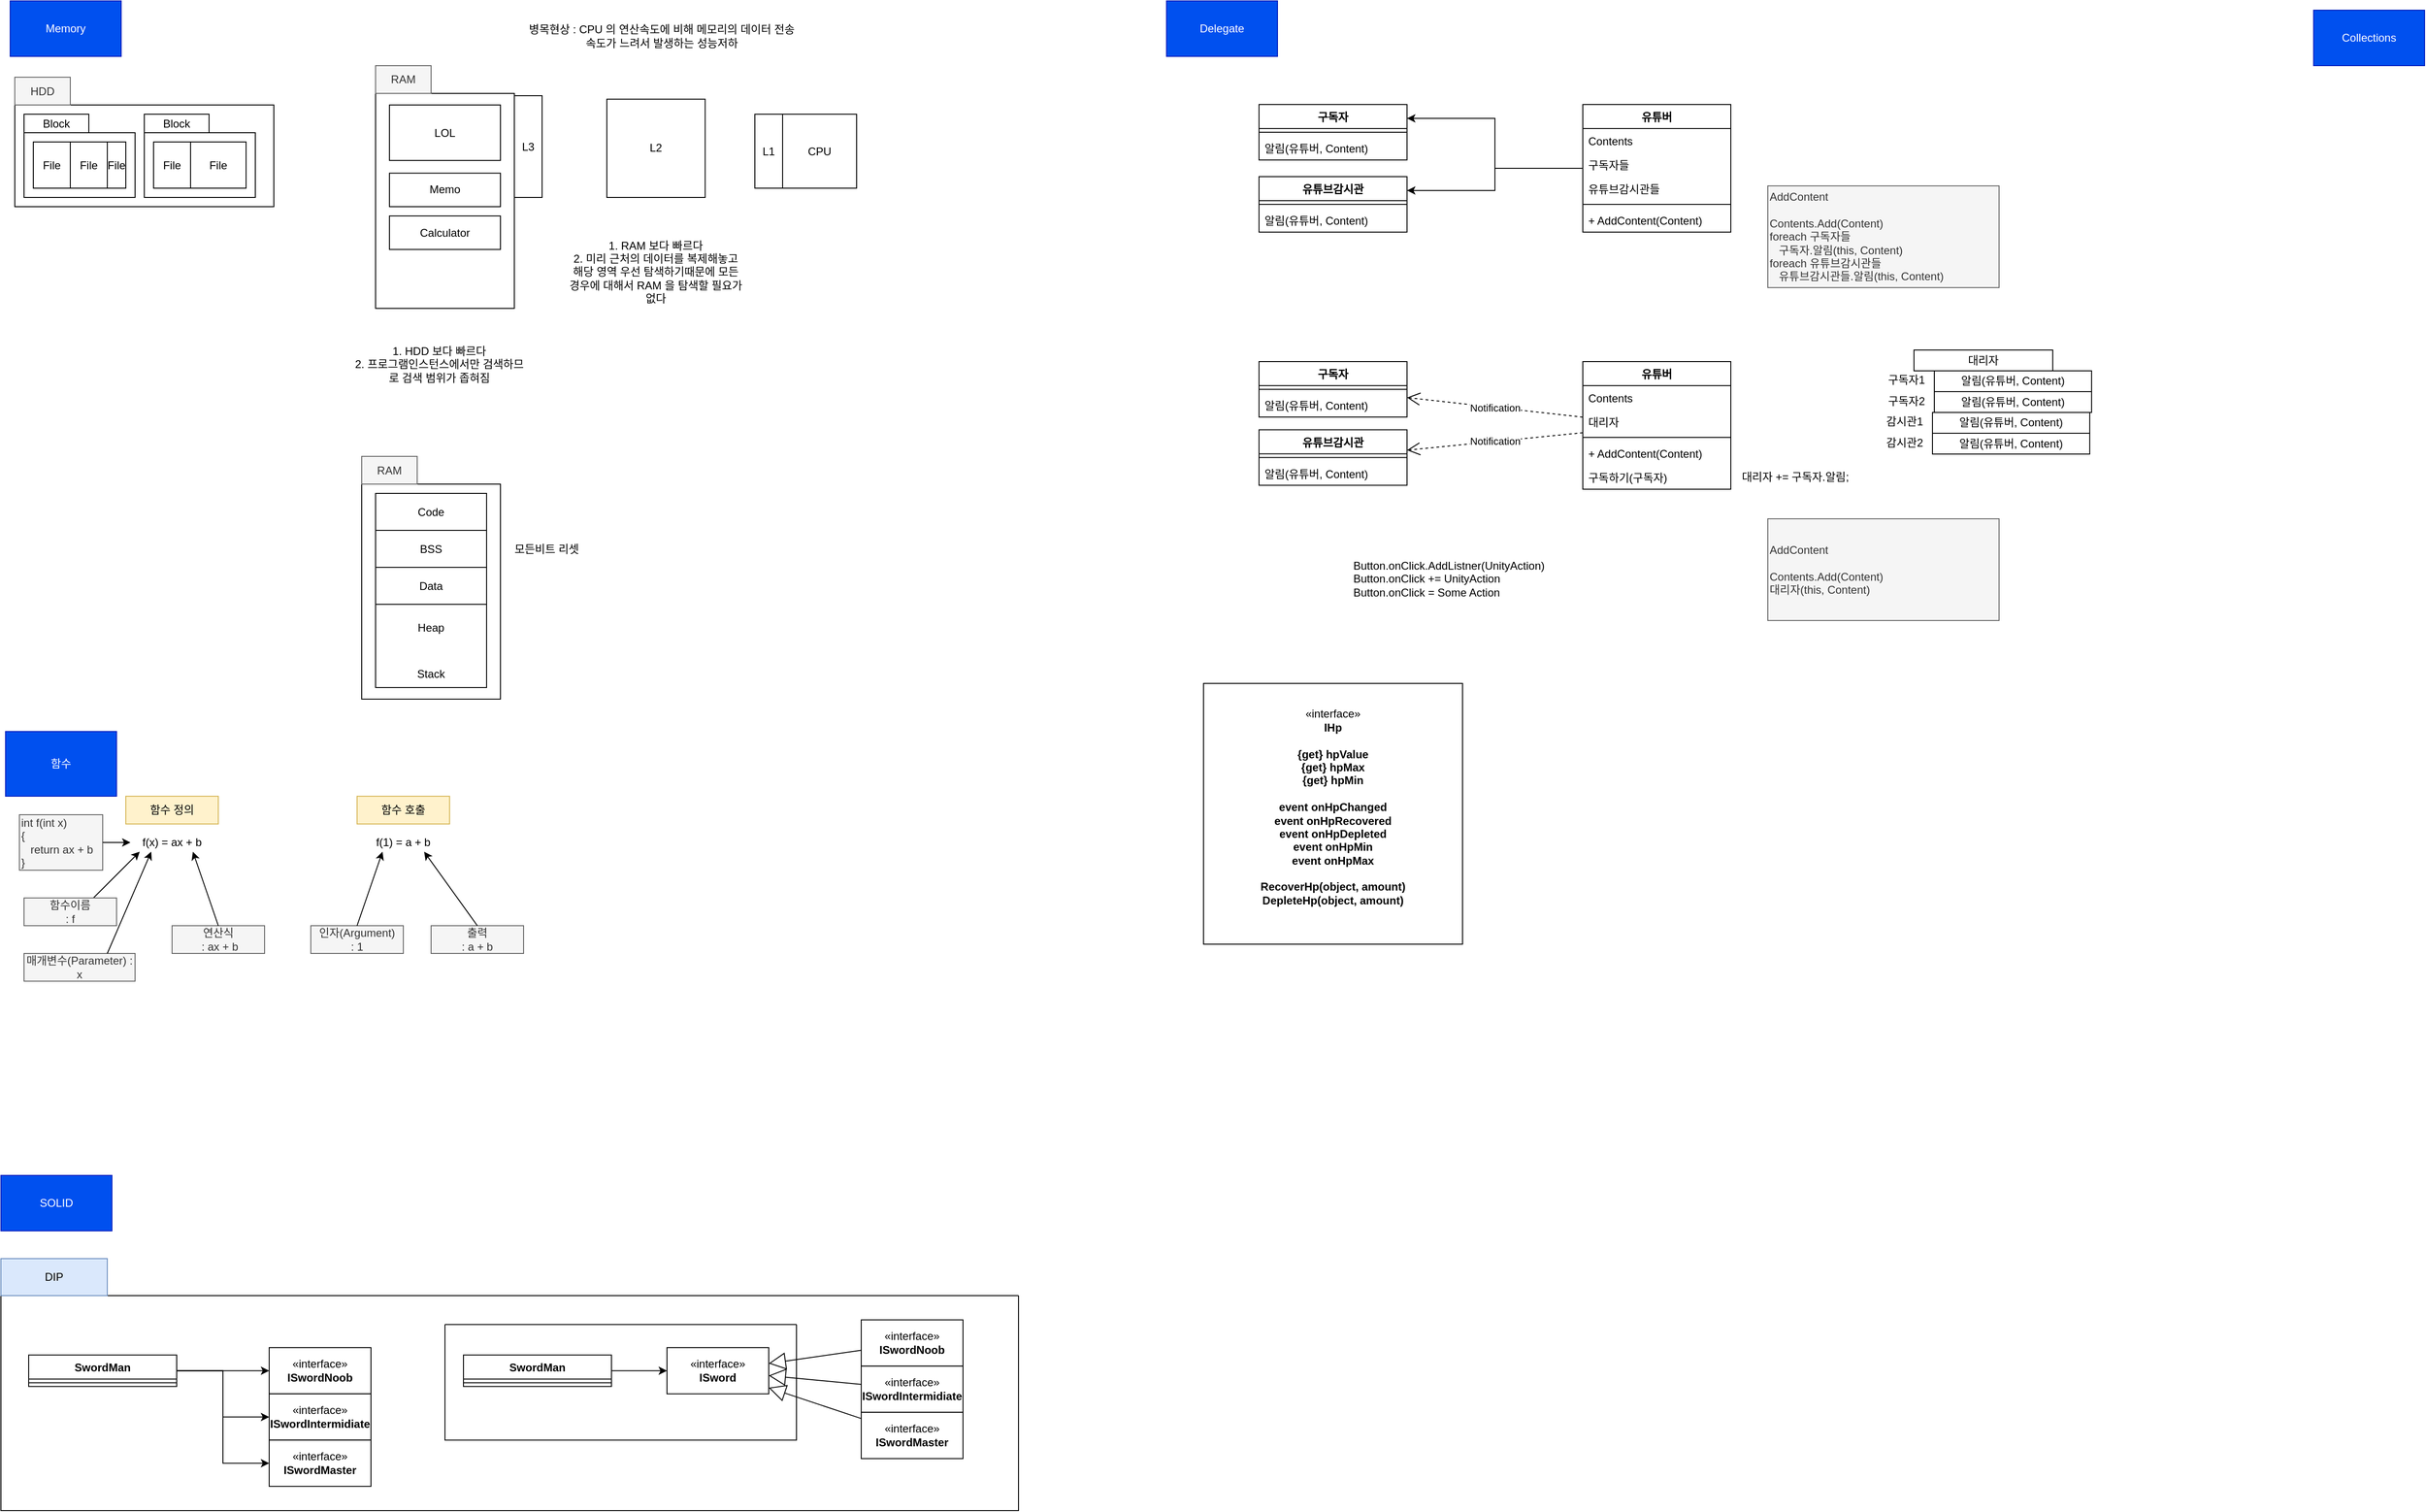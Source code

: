<mxfile version="21.6.8" type="device">
  <diagram id="C5RBs43oDa-KdzZeNtuy" name="Page-1">
    <mxGraphModel dx="1687" dy="1005" grid="1" gridSize="10" guides="1" tooltips="1" connect="1" arrows="1" fold="1" page="1" pageScale="1" pageWidth="827" pageHeight="1169" math="0" shadow="0">
      <root>
        <mxCell id="WIyWlLk6GJQsqaUBKTNV-0" />
        <mxCell id="WIyWlLk6GJQsqaUBKTNV-1" parent="WIyWlLk6GJQsqaUBKTNV-0" />
        <mxCell id="0rmaadpBDRtTE1SxxOuu-25" value="" style="rounded=0;whiteSpace=wrap;html=1;" parent="WIyWlLk6GJQsqaUBKTNV-1" vertex="1">
          <mxGeometry x="15" y="122.5" width="280" height="110" as="geometry" />
        </mxCell>
        <mxCell id="0rmaadpBDRtTE1SxxOuu-26" value="HDD" style="text;html=1;strokeColor=#666666;fillColor=#f5f5f5;align=center;verticalAlign=middle;whiteSpace=wrap;rounded=0;fontColor=#333333;" parent="WIyWlLk6GJQsqaUBKTNV-1" vertex="1">
          <mxGeometry x="15" y="92.5" width="60" height="30" as="geometry" />
        </mxCell>
        <mxCell id="0rmaadpBDRtTE1SxxOuu-27" value="" style="rounded=0;whiteSpace=wrap;html=1;" parent="WIyWlLk6GJQsqaUBKTNV-1" vertex="1">
          <mxGeometry x="25" y="152.5" width="120" height="70" as="geometry" />
        </mxCell>
        <mxCell id="0rmaadpBDRtTE1SxxOuu-28" value="Block" style="rounded=0;whiteSpace=wrap;html=1;" parent="WIyWlLk6GJQsqaUBKTNV-1" vertex="1">
          <mxGeometry x="25" y="132.5" width="70" height="20" as="geometry" />
        </mxCell>
        <mxCell id="0rmaadpBDRtTE1SxxOuu-29" value="File" style="rounded=0;whiteSpace=wrap;html=1;" parent="WIyWlLk6GJQsqaUBKTNV-1" vertex="1">
          <mxGeometry x="35" y="162.5" width="40" height="50" as="geometry" />
        </mxCell>
        <mxCell id="0rmaadpBDRtTE1SxxOuu-30" value="File" style="rounded=0;whiteSpace=wrap;html=1;" parent="WIyWlLk6GJQsqaUBKTNV-1" vertex="1">
          <mxGeometry x="75" y="162.5" width="40" height="50" as="geometry" />
        </mxCell>
        <mxCell id="0rmaadpBDRtTE1SxxOuu-31" value="File" style="rounded=0;whiteSpace=wrap;html=1;" parent="WIyWlLk6GJQsqaUBKTNV-1" vertex="1">
          <mxGeometry x="115" y="162.5" width="20" height="50" as="geometry" />
        </mxCell>
        <mxCell id="0rmaadpBDRtTE1SxxOuu-32" value="" style="rounded=0;whiteSpace=wrap;html=1;" parent="WIyWlLk6GJQsqaUBKTNV-1" vertex="1">
          <mxGeometry x="155" y="152.5" width="120" height="70" as="geometry" />
        </mxCell>
        <mxCell id="0rmaadpBDRtTE1SxxOuu-33" value="Block" style="rounded=0;whiteSpace=wrap;html=1;" parent="WIyWlLk6GJQsqaUBKTNV-1" vertex="1">
          <mxGeometry x="155" y="132.5" width="70" height="20" as="geometry" />
        </mxCell>
        <mxCell id="0rmaadpBDRtTE1SxxOuu-34" value="File" style="rounded=0;whiteSpace=wrap;html=1;" parent="WIyWlLk6GJQsqaUBKTNV-1" vertex="1">
          <mxGeometry x="165" y="162.5" width="40" height="50" as="geometry" />
        </mxCell>
        <mxCell id="0rmaadpBDRtTE1SxxOuu-36" value="File" style="rounded=0;whiteSpace=wrap;html=1;" parent="WIyWlLk6GJQsqaUBKTNV-1" vertex="1">
          <mxGeometry x="205" y="162.5" width="60" height="50" as="geometry" />
        </mxCell>
        <mxCell id="0rmaadpBDRtTE1SxxOuu-37" value="CPU" style="whiteSpace=wrap;html=1;aspect=fixed;" parent="WIyWlLk6GJQsqaUBKTNV-1" vertex="1">
          <mxGeometry x="845" y="132.5" width="80" height="80" as="geometry" />
        </mxCell>
        <mxCell id="0rmaadpBDRtTE1SxxOuu-38" value="" style="rounded=0;whiteSpace=wrap;html=1;" parent="WIyWlLk6GJQsqaUBKTNV-1" vertex="1">
          <mxGeometry x="405" y="110" width="150" height="232.5" as="geometry" />
        </mxCell>
        <mxCell id="0rmaadpBDRtTE1SxxOuu-39" value="RAM" style="text;html=1;strokeColor=#666666;fillColor=#f5f5f5;align=center;verticalAlign=middle;whiteSpace=wrap;rounded=0;fontColor=#333333;" parent="WIyWlLk6GJQsqaUBKTNV-1" vertex="1">
          <mxGeometry x="405" y="80" width="60" height="30" as="geometry" />
        </mxCell>
        <mxCell id="0rmaadpBDRtTE1SxxOuu-40" value="LOL" style="rounded=0;whiteSpace=wrap;html=1;" parent="WIyWlLk6GJQsqaUBKTNV-1" vertex="1">
          <mxGeometry x="420" y="122.5" width="120" height="60" as="geometry" />
        </mxCell>
        <mxCell id="0rmaadpBDRtTE1SxxOuu-41" value="" style="rounded=0;whiteSpace=wrap;html=1;" parent="WIyWlLk6GJQsqaUBKTNV-1" vertex="1">
          <mxGeometry x="390" y="532.5" width="150" height="232.5" as="geometry" />
        </mxCell>
        <mxCell id="0rmaadpBDRtTE1SxxOuu-42" value="RAM" style="text;html=1;strokeColor=#666666;fillColor=#f5f5f5;align=center;verticalAlign=middle;whiteSpace=wrap;rounded=0;fontColor=#333333;" parent="WIyWlLk6GJQsqaUBKTNV-1" vertex="1">
          <mxGeometry x="390" y="502.5" width="60" height="30" as="geometry" />
        </mxCell>
        <mxCell id="0rmaadpBDRtTE1SxxOuu-43" value="Code" style="rounded=0;whiteSpace=wrap;html=1;" parent="WIyWlLk6GJQsqaUBKTNV-1" vertex="1">
          <mxGeometry x="405" y="542.5" width="120" height="40" as="geometry" />
        </mxCell>
        <mxCell id="0rmaadpBDRtTE1SxxOuu-44" value="BSS" style="rounded=0;whiteSpace=wrap;html=1;" parent="WIyWlLk6GJQsqaUBKTNV-1" vertex="1">
          <mxGeometry x="405" y="582.5" width="120" height="40" as="geometry" />
        </mxCell>
        <mxCell id="0rmaadpBDRtTE1SxxOuu-45" value="Data" style="rounded=0;whiteSpace=wrap;html=1;" parent="WIyWlLk6GJQsqaUBKTNV-1" vertex="1">
          <mxGeometry x="405" y="622.5" width="120" height="40" as="geometry" />
        </mxCell>
        <mxCell id="0rmaadpBDRtTE1SxxOuu-46" value="모든비트 리셋" style="text;html=1;strokeColor=none;fillColor=none;align=center;verticalAlign=middle;whiteSpace=wrap;rounded=0;" parent="WIyWlLk6GJQsqaUBKTNV-1" vertex="1">
          <mxGeometry x="545" y="587.5" width="90" height="30" as="geometry" />
        </mxCell>
        <mxCell id="0rmaadpBDRtTE1SxxOuu-47" value="" style="rounded=0;whiteSpace=wrap;html=1;" parent="WIyWlLk6GJQsqaUBKTNV-1" vertex="1">
          <mxGeometry x="405" y="662.5" width="120" height="90" as="geometry" />
        </mxCell>
        <mxCell id="0rmaadpBDRtTE1SxxOuu-48" value="Heap" style="text;html=1;strokeColor=none;fillColor=none;align=center;verticalAlign=middle;whiteSpace=wrap;rounded=0;" parent="WIyWlLk6GJQsqaUBKTNV-1" vertex="1">
          <mxGeometry x="435" y="672.5" width="60" height="30" as="geometry" />
        </mxCell>
        <mxCell id="0rmaadpBDRtTE1SxxOuu-49" value="Stack" style="text;html=1;strokeColor=none;fillColor=none;align=center;verticalAlign=middle;whiteSpace=wrap;rounded=0;" parent="WIyWlLk6GJQsqaUBKTNV-1" vertex="1">
          <mxGeometry x="435" y="722.5" width="60" height="30" as="geometry" />
        </mxCell>
        <mxCell id="0rmaadpBDRtTE1SxxOuu-50" value="Memo" style="rounded=0;whiteSpace=wrap;html=1;" parent="WIyWlLk6GJQsqaUBKTNV-1" vertex="1">
          <mxGeometry x="420" y="196.25" width="120" height="36.25" as="geometry" />
        </mxCell>
        <mxCell id="0rmaadpBDRtTE1SxxOuu-51" value="Calculator" style="rounded=0;whiteSpace=wrap;html=1;" parent="WIyWlLk6GJQsqaUBKTNV-1" vertex="1">
          <mxGeometry x="420" y="242.5" width="120" height="36.25" as="geometry" />
        </mxCell>
        <mxCell id="0rmaadpBDRtTE1SxxOuu-52" value="1. HDD 보다 빠르다&lt;br&gt;2. 프로그램인스턴스에서만 검색하므로 검색 범위가 좁혀짐" style="text;html=1;strokeColor=none;fillColor=none;align=center;verticalAlign=middle;whiteSpace=wrap;rounded=0;" parent="WIyWlLk6GJQsqaUBKTNV-1" vertex="1">
          <mxGeometry x="379" y="352.5" width="190" height="100" as="geometry" />
        </mxCell>
        <mxCell id="0rmaadpBDRtTE1SxxOuu-53" value="L3" style="rounded=0;whiteSpace=wrap;html=1;" parent="WIyWlLk6GJQsqaUBKTNV-1" vertex="1">
          <mxGeometry x="555" y="112.5" width="30" height="110" as="geometry" />
        </mxCell>
        <mxCell id="0rmaadpBDRtTE1SxxOuu-54" value="L1" style="rounded=0;whiteSpace=wrap;html=1;" parent="WIyWlLk6GJQsqaUBKTNV-1" vertex="1">
          <mxGeometry x="815" y="132.5" width="30" height="80" as="geometry" />
        </mxCell>
        <mxCell id="0rmaadpBDRtTE1SxxOuu-55" value="L2" style="whiteSpace=wrap;html=1;aspect=fixed;" parent="WIyWlLk6GJQsqaUBKTNV-1" vertex="1">
          <mxGeometry x="655" y="116.25" width="106.25" height="106.25" as="geometry" />
        </mxCell>
        <mxCell id="0rmaadpBDRtTE1SxxOuu-56" value="Delegate" style="rounded=0;whiteSpace=wrap;html=1;fillColor=#0050ef;strokeColor=#001DBC;fontColor=#ffffff;" parent="WIyWlLk6GJQsqaUBKTNV-1" vertex="1">
          <mxGeometry x="1260" y="10" width="120" height="60" as="geometry" />
        </mxCell>
        <mxCell id="0rmaadpBDRtTE1SxxOuu-71" style="edgeStyle=orthogonalEdgeStyle;rounded=0;orthogonalLoop=1;jettySize=auto;html=1;entryX=1;entryY=0.25;entryDx=0;entryDy=0;" parent="WIyWlLk6GJQsqaUBKTNV-1" source="0rmaadpBDRtTE1SxxOuu-57" target="0rmaadpBDRtTE1SxxOuu-61" edge="1">
          <mxGeometry relative="1" as="geometry" />
        </mxCell>
        <mxCell id="0rmaadpBDRtTE1SxxOuu-72" style="edgeStyle=orthogonalEdgeStyle;rounded=0;orthogonalLoop=1;jettySize=auto;html=1;entryX=1;entryY=0.25;entryDx=0;entryDy=0;" parent="WIyWlLk6GJQsqaUBKTNV-1" source="0rmaadpBDRtTE1SxxOuu-57" target="0rmaadpBDRtTE1SxxOuu-67" edge="1">
          <mxGeometry relative="1" as="geometry" />
        </mxCell>
        <mxCell id="0rmaadpBDRtTE1SxxOuu-57" value="유튜버" style="swimlane;fontStyle=1;align=center;verticalAlign=top;childLayout=stackLayout;horizontal=1;startSize=26;horizontalStack=0;resizeParent=1;resizeParentMax=0;resizeLast=0;collapsible=1;marginBottom=0;whiteSpace=wrap;html=1;" parent="WIyWlLk6GJQsqaUBKTNV-1" vertex="1">
          <mxGeometry x="1710" y="122" width="160" height="138" as="geometry" />
        </mxCell>
        <mxCell id="0rmaadpBDRtTE1SxxOuu-58" value="Contents" style="text;strokeColor=none;fillColor=none;align=left;verticalAlign=top;spacingLeft=4;spacingRight=4;overflow=hidden;rotatable=0;points=[[0,0.5],[1,0.5]];portConstraint=eastwest;whiteSpace=wrap;html=1;" parent="0rmaadpBDRtTE1SxxOuu-57" vertex="1">
          <mxGeometry y="26" width="160" height="26" as="geometry" />
        </mxCell>
        <mxCell id="0rmaadpBDRtTE1SxxOuu-65" value="구독자들" style="text;strokeColor=none;fillColor=none;align=left;verticalAlign=top;spacingLeft=4;spacingRight=4;overflow=hidden;rotatable=0;points=[[0,0.5],[1,0.5]];portConstraint=eastwest;whiteSpace=wrap;html=1;" parent="0rmaadpBDRtTE1SxxOuu-57" vertex="1">
          <mxGeometry y="52" width="160" height="26" as="geometry" />
        </mxCell>
        <mxCell id="0rmaadpBDRtTE1SxxOuu-70" value="유튜브감시관들" style="text;strokeColor=none;fillColor=none;align=left;verticalAlign=top;spacingLeft=4;spacingRight=4;overflow=hidden;rotatable=0;points=[[0,0.5],[1,0.5]];portConstraint=eastwest;whiteSpace=wrap;html=1;" parent="0rmaadpBDRtTE1SxxOuu-57" vertex="1">
          <mxGeometry y="78" width="160" height="26" as="geometry" />
        </mxCell>
        <mxCell id="0rmaadpBDRtTE1SxxOuu-59" value="" style="line;strokeWidth=1;fillColor=none;align=left;verticalAlign=middle;spacingTop=-1;spacingLeft=3;spacingRight=3;rotatable=0;labelPosition=right;points=[];portConstraint=eastwest;strokeColor=inherit;" parent="0rmaadpBDRtTE1SxxOuu-57" vertex="1">
          <mxGeometry y="104" width="160" height="8" as="geometry" />
        </mxCell>
        <mxCell id="0rmaadpBDRtTE1SxxOuu-60" value="+ AddContent(Content)" style="text;strokeColor=none;fillColor=none;align=left;verticalAlign=top;spacingLeft=4;spacingRight=4;overflow=hidden;rotatable=0;points=[[0,0.5],[1,0.5]];portConstraint=eastwest;whiteSpace=wrap;html=1;" parent="0rmaadpBDRtTE1SxxOuu-57" vertex="1">
          <mxGeometry y="112" width="160" height="26" as="geometry" />
        </mxCell>
        <mxCell id="0rmaadpBDRtTE1SxxOuu-61" value="구독자" style="swimlane;fontStyle=1;align=center;verticalAlign=top;childLayout=stackLayout;horizontal=1;startSize=26;horizontalStack=0;resizeParent=1;resizeParentMax=0;resizeLast=0;collapsible=1;marginBottom=0;whiteSpace=wrap;html=1;" parent="WIyWlLk6GJQsqaUBKTNV-1" vertex="1">
          <mxGeometry x="1360" y="122" width="160" height="60" as="geometry" />
        </mxCell>
        <mxCell id="0rmaadpBDRtTE1SxxOuu-63" value="" style="line;strokeWidth=1;fillColor=none;align=left;verticalAlign=middle;spacingTop=-1;spacingLeft=3;spacingRight=3;rotatable=0;labelPosition=right;points=[];portConstraint=eastwest;strokeColor=inherit;" parent="0rmaadpBDRtTE1SxxOuu-61" vertex="1">
          <mxGeometry y="26" width="160" height="8" as="geometry" />
        </mxCell>
        <mxCell id="0rmaadpBDRtTE1SxxOuu-64" value="알림(유튜버, Content)" style="text;strokeColor=none;fillColor=none;align=left;verticalAlign=top;spacingLeft=4;spacingRight=4;overflow=hidden;rotatable=0;points=[[0,0.5],[1,0.5]];portConstraint=eastwest;whiteSpace=wrap;html=1;" parent="0rmaadpBDRtTE1SxxOuu-61" vertex="1">
          <mxGeometry y="34" width="160" height="26" as="geometry" />
        </mxCell>
        <mxCell id="0rmaadpBDRtTE1SxxOuu-66" value="AddContent&lt;br&gt;&lt;br&gt;Contents.Add(Content)&lt;br&gt;foreach 구독자들&lt;br&gt;&amp;nbsp; &amp;nbsp;구독자.알림(this, Content)&lt;br&gt;foreach 유튜브감시관들&lt;br style=&quot;border-color: var(--border-color);&quot;&gt;&amp;nbsp; &amp;nbsp;유튜브감시관들.알림(this, Content)" style="text;html=1;align=left;verticalAlign=middle;whiteSpace=wrap;rounded=0;fillColor=#f5f5f5;fontColor=#333333;strokeColor=#666666;" parent="WIyWlLk6GJQsqaUBKTNV-1" vertex="1">
          <mxGeometry x="1910" y="210" width="250" height="110" as="geometry" />
        </mxCell>
        <mxCell id="0rmaadpBDRtTE1SxxOuu-67" value="유튜브감시관" style="swimlane;fontStyle=1;align=center;verticalAlign=top;childLayout=stackLayout;horizontal=1;startSize=26;horizontalStack=0;resizeParent=1;resizeParentMax=0;resizeLast=0;collapsible=1;marginBottom=0;whiteSpace=wrap;html=1;" parent="WIyWlLk6GJQsqaUBKTNV-1" vertex="1">
          <mxGeometry x="1360" y="200" width="160" height="60" as="geometry" />
        </mxCell>
        <mxCell id="0rmaadpBDRtTE1SxxOuu-68" value="" style="line;strokeWidth=1;fillColor=none;align=left;verticalAlign=middle;spacingTop=-1;spacingLeft=3;spacingRight=3;rotatable=0;labelPosition=right;points=[];portConstraint=eastwest;strokeColor=inherit;" parent="0rmaadpBDRtTE1SxxOuu-67" vertex="1">
          <mxGeometry y="26" width="160" height="8" as="geometry" />
        </mxCell>
        <mxCell id="0rmaadpBDRtTE1SxxOuu-69" value="알림(유튜버, Content)" style="text;strokeColor=none;fillColor=none;align=left;verticalAlign=top;spacingLeft=4;spacingRight=4;overflow=hidden;rotatable=0;points=[[0,0.5],[1,0.5]];portConstraint=eastwest;whiteSpace=wrap;html=1;" parent="0rmaadpBDRtTE1SxxOuu-67" vertex="1">
          <mxGeometry y="34" width="160" height="26" as="geometry" />
        </mxCell>
        <mxCell id="0rmaadpBDRtTE1SxxOuu-75" value="유튜버" style="swimlane;fontStyle=1;align=center;verticalAlign=top;childLayout=stackLayout;horizontal=1;startSize=26;horizontalStack=0;resizeParent=1;resizeParentMax=0;resizeLast=0;collapsible=1;marginBottom=0;whiteSpace=wrap;html=1;" parent="WIyWlLk6GJQsqaUBKTNV-1" vertex="1">
          <mxGeometry x="1710" y="400" width="160" height="138" as="geometry" />
        </mxCell>
        <mxCell id="0rmaadpBDRtTE1SxxOuu-76" value="Contents" style="text;strokeColor=none;fillColor=none;align=left;verticalAlign=top;spacingLeft=4;spacingRight=4;overflow=hidden;rotatable=0;points=[[0,0.5],[1,0.5]];portConstraint=eastwest;whiteSpace=wrap;html=1;" parent="0rmaadpBDRtTE1SxxOuu-75" vertex="1">
          <mxGeometry y="26" width="160" height="26" as="geometry" />
        </mxCell>
        <mxCell id="0rmaadpBDRtTE1SxxOuu-78" value="대리자" style="text;strokeColor=none;fillColor=none;align=left;verticalAlign=top;spacingLeft=4;spacingRight=4;overflow=hidden;rotatable=0;points=[[0,0.5],[1,0.5]];portConstraint=eastwest;whiteSpace=wrap;html=1;" parent="0rmaadpBDRtTE1SxxOuu-75" vertex="1">
          <mxGeometry y="52" width="160" height="26" as="geometry" />
        </mxCell>
        <mxCell id="0rmaadpBDRtTE1SxxOuu-79" value="" style="line;strokeWidth=1;fillColor=none;align=left;verticalAlign=middle;spacingTop=-1;spacingLeft=3;spacingRight=3;rotatable=0;labelPosition=right;points=[];portConstraint=eastwest;strokeColor=inherit;" parent="0rmaadpBDRtTE1SxxOuu-75" vertex="1">
          <mxGeometry y="78" width="160" height="8" as="geometry" />
        </mxCell>
        <mxCell id="0rmaadpBDRtTE1SxxOuu-80" value="+ AddContent(Content)" style="text;strokeColor=none;fillColor=none;align=left;verticalAlign=top;spacingLeft=4;spacingRight=4;overflow=hidden;rotatable=0;points=[[0,0.5],[1,0.5]];portConstraint=eastwest;whiteSpace=wrap;html=1;" parent="0rmaadpBDRtTE1SxxOuu-75" vertex="1">
          <mxGeometry y="86" width="160" height="26" as="geometry" />
        </mxCell>
        <mxCell id="0rmaadpBDRtTE1SxxOuu-91" value="구독하기(구독자)" style="text;strokeColor=none;fillColor=none;align=left;verticalAlign=top;spacingLeft=4;spacingRight=4;overflow=hidden;rotatable=0;points=[[0,0.5],[1,0.5]];portConstraint=eastwest;whiteSpace=wrap;html=1;" parent="0rmaadpBDRtTE1SxxOuu-75" vertex="1">
          <mxGeometry y="112" width="160" height="26" as="geometry" />
        </mxCell>
        <mxCell id="0rmaadpBDRtTE1SxxOuu-81" value="구독자" style="swimlane;fontStyle=1;align=center;verticalAlign=top;childLayout=stackLayout;horizontal=1;startSize=26;horizontalStack=0;resizeParent=1;resizeParentMax=0;resizeLast=0;collapsible=1;marginBottom=0;whiteSpace=wrap;html=1;" parent="WIyWlLk6GJQsqaUBKTNV-1" vertex="1">
          <mxGeometry x="1360" y="400" width="160" height="60" as="geometry" />
        </mxCell>
        <mxCell id="0rmaadpBDRtTE1SxxOuu-82" value="" style="line;strokeWidth=1;fillColor=none;align=left;verticalAlign=middle;spacingTop=-1;spacingLeft=3;spacingRight=3;rotatable=0;labelPosition=right;points=[];portConstraint=eastwest;strokeColor=inherit;" parent="0rmaadpBDRtTE1SxxOuu-81" vertex="1">
          <mxGeometry y="26" width="160" height="8" as="geometry" />
        </mxCell>
        <mxCell id="0rmaadpBDRtTE1SxxOuu-83" value="알림(유튜버, Content)" style="text;strokeColor=none;fillColor=none;align=left;verticalAlign=top;spacingLeft=4;spacingRight=4;overflow=hidden;rotatable=0;points=[[0,0.5],[1,0.5]];portConstraint=eastwest;whiteSpace=wrap;html=1;" parent="0rmaadpBDRtTE1SxxOuu-81" vertex="1">
          <mxGeometry y="34" width="160" height="26" as="geometry" />
        </mxCell>
        <mxCell id="0rmaadpBDRtTE1SxxOuu-84" value="유튜브감시관" style="swimlane;fontStyle=1;align=center;verticalAlign=top;childLayout=stackLayout;horizontal=1;startSize=26;horizontalStack=0;resizeParent=1;resizeParentMax=0;resizeLast=0;collapsible=1;marginBottom=0;whiteSpace=wrap;html=1;" parent="WIyWlLk6GJQsqaUBKTNV-1" vertex="1">
          <mxGeometry x="1360" y="473.75" width="160" height="60" as="geometry" />
        </mxCell>
        <mxCell id="0rmaadpBDRtTE1SxxOuu-85" value="" style="line;strokeWidth=1;fillColor=none;align=left;verticalAlign=middle;spacingTop=-1;spacingLeft=3;spacingRight=3;rotatable=0;labelPosition=right;points=[];portConstraint=eastwest;strokeColor=inherit;" parent="0rmaadpBDRtTE1SxxOuu-84" vertex="1">
          <mxGeometry y="26" width="160" height="8" as="geometry" />
        </mxCell>
        <mxCell id="0rmaadpBDRtTE1SxxOuu-86" value="알림(유튜버, Content)" style="text;strokeColor=none;fillColor=none;align=left;verticalAlign=top;spacingLeft=4;spacingRight=4;overflow=hidden;rotatable=0;points=[[0,0.5],[1,0.5]];portConstraint=eastwest;whiteSpace=wrap;html=1;" parent="0rmaadpBDRtTE1SxxOuu-84" vertex="1">
          <mxGeometry y="34" width="160" height="26" as="geometry" />
        </mxCell>
        <mxCell id="0rmaadpBDRtTE1SxxOuu-87" value="Notification" style="endArrow=open;endSize=12;dashed=1;html=1;rounded=0;" parent="WIyWlLk6GJQsqaUBKTNV-1" source="0rmaadpBDRtTE1SxxOuu-75" target="0rmaadpBDRtTE1SxxOuu-81" edge="1">
          <mxGeometry width="160" relative="1" as="geometry">
            <mxPoint x="1540" y="460" as="sourcePoint" />
            <mxPoint x="1700" y="460" as="targetPoint" />
          </mxGeometry>
        </mxCell>
        <mxCell id="0rmaadpBDRtTE1SxxOuu-89" value="Notification" style="endArrow=open;endSize=12;dashed=1;html=1;rounded=0;" parent="WIyWlLk6GJQsqaUBKTNV-1" source="0rmaadpBDRtTE1SxxOuu-75" target="0rmaadpBDRtTE1SxxOuu-84" edge="1">
          <mxGeometry width="160" relative="1" as="geometry">
            <mxPoint x="1720" y="460" as="sourcePoint" />
            <mxPoint x="1530" y="446" as="targetPoint" />
          </mxGeometry>
        </mxCell>
        <mxCell id="0rmaadpBDRtTE1SxxOuu-92" value="대리자 += 구독자.알림;" style="text;html=1;strokeColor=none;fillColor=none;align=left;verticalAlign=middle;whiteSpace=wrap;rounded=0;" parent="WIyWlLk6GJQsqaUBKTNV-1" vertex="1">
          <mxGeometry x="1880" y="510" width="250" height="30" as="geometry" />
        </mxCell>
        <mxCell id="0rmaadpBDRtTE1SxxOuu-93" value="대리자" style="rounded=0;whiteSpace=wrap;html=1;" parent="WIyWlLk6GJQsqaUBKTNV-1" vertex="1">
          <mxGeometry x="2068" y="387.5" width="150" height="22.5" as="geometry" />
        </mxCell>
        <mxCell id="0rmaadpBDRtTE1SxxOuu-94" value="알림(유튜버, Content)" style="rounded=0;whiteSpace=wrap;html=1;" parent="WIyWlLk6GJQsqaUBKTNV-1" vertex="1">
          <mxGeometry x="2090" y="410" width="170" height="22.5" as="geometry" />
        </mxCell>
        <mxCell id="0rmaadpBDRtTE1SxxOuu-95" value="구독자1" style="text;html=1;strokeColor=none;fillColor=none;align=center;verticalAlign=middle;whiteSpace=wrap;rounded=0;" parent="WIyWlLk6GJQsqaUBKTNV-1" vertex="1">
          <mxGeometry x="2030" y="410" width="60" height="20" as="geometry" />
        </mxCell>
        <mxCell id="0rmaadpBDRtTE1SxxOuu-96" value="알림(유튜버, Content)" style="rounded=0;whiteSpace=wrap;html=1;" parent="WIyWlLk6GJQsqaUBKTNV-1" vertex="1">
          <mxGeometry x="2090" y="432.5" width="170" height="22.5" as="geometry" />
        </mxCell>
        <mxCell id="0rmaadpBDRtTE1SxxOuu-97" value="구독자2" style="text;html=1;strokeColor=none;fillColor=none;align=center;verticalAlign=middle;whiteSpace=wrap;rounded=0;" parent="WIyWlLk6GJQsqaUBKTNV-1" vertex="1">
          <mxGeometry x="2030" y="432.5" width="60" height="20" as="geometry" />
        </mxCell>
        <mxCell id="0rmaadpBDRtTE1SxxOuu-98" value="알림(유튜버, Content)" style="rounded=0;whiteSpace=wrap;html=1;" parent="WIyWlLk6GJQsqaUBKTNV-1" vertex="1">
          <mxGeometry x="2088" y="455" width="170" height="22.5" as="geometry" />
        </mxCell>
        <mxCell id="0rmaadpBDRtTE1SxxOuu-99" value="감시관1" style="text;html=1;strokeColor=none;fillColor=none;align=center;verticalAlign=middle;whiteSpace=wrap;rounded=0;" parent="WIyWlLk6GJQsqaUBKTNV-1" vertex="1">
          <mxGeometry x="2028" y="455" width="60" height="20" as="geometry" />
        </mxCell>
        <mxCell id="0rmaadpBDRtTE1SxxOuu-100" value="알림(유튜버, Content)" style="rounded=0;whiteSpace=wrap;html=1;" parent="WIyWlLk6GJQsqaUBKTNV-1" vertex="1">
          <mxGeometry x="2088" y="477.5" width="170" height="22.5" as="geometry" />
        </mxCell>
        <mxCell id="0rmaadpBDRtTE1SxxOuu-101" value="감시관2" style="text;html=1;strokeColor=none;fillColor=none;align=center;verticalAlign=middle;whiteSpace=wrap;rounded=0;" parent="WIyWlLk6GJQsqaUBKTNV-1" vertex="1">
          <mxGeometry x="2028" y="477.5" width="60" height="20" as="geometry" />
        </mxCell>
        <mxCell id="0rmaadpBDRtTE1SxxOuu-102" value="AddContent&lt;br&gt;&lt;br&gt;Contents.Add(Content)&lt;br&gt;대리자(this, Content)" style="text;html=1;align=left;verticalAlign=middle;whiteSpace=wrap;rounded=0;fillColor=#f5f5f5;fontColor=#333333;strokeColor=#666666;" parent="WIyWlLk6GJQsqaUBKTNV-1" vertex="1">
          <mxGeometry x="1910" y="570" width="250" height="110" as="geometry" />
        </mxCell>
        <mxCell id="0rmaadpBDRtTE1SxxOuu-103" value="Button.onClick.AddListner(UnityAction)&lt;br&gt;Button.onClick += UnityAction&lt;br&gt;Button.onClick = Some Action" style="text;html=1;strokeColor=none;fillColor=none;align=left;verticalAlign=middle;whiteSpace=wrap;rounded=0;" parent="WIyWlLk6GJQsqaUBKTNV-1" vertex="1">
          <mxGeometry x="1460" y="620" width="240" height="30" as="geometry" />
        </mxCell>
        <mxCell id="0rmaadpBDRtTE1SxxOuu-108" value="«interface»&lt;br&gt;&lt;b&gt;IHp&lt;br&gt;&lt;br&gt;{get} hpValue&lt;br&gt;{get} hpMax&lt;br&gt;{get} hpMin&lt;br&gt;&lt;br&gt;event onHpChanged&lt;br&gt;&lt;/b&gt;&lt;b style=&quot;border-color: var(--border-color);&quot;&gt;event&amp;nbsp;&lt;/b&gt;&lt;b&gt;onHpRecovered&lt;br&gt;&lt;/b&gt;&lt;b style=&quot;border-color: var(--border-color);&quot;&gt;event&amp;nbsp;&lt;/b&gt;&lt;b&gt;onHpDepleted&lt;br&gt;&lt;/b&gt;&lt;b style=&quot;border-color: var(--border-color);&quot;&gt;event&amp;nbsp;&lt;/b&gt;&lt;b&gt;onHpMin&lt;br&gt;&lt;/b&gt;&lt;b style=&quot;border-color: var(--border-color);&quot;&gt;event&amp;nbsp;&lt;/b&gt;&lt;b&gt;onHpMax&lt;br&gt;&lt;br&gt;RecoverHp(object, amount)&lt;br&gt;DepleteHp(object, amount)&lt;br&gt;&lt;br&gt;&lt;/b&gt;" style="html=1;whiteSpace=wrap;" parent="WIyWlLk6GJQsqaUBKTNV-1" vertex="1">
          <mxGeometry x="1300" y="748" width="280" height="282" as="geometry" />
        </mxCell>
        <mxCell id="0rmaadpBDRtTE1SxxOuu-109" value="함수" style="text;html=1;strokeColor=#001DBC;fillColor=#0050ef;align=center;verticalAlign=middle;whiteSpace=wrap;rounded=0;fontColor=#ffffff;" parent="WIyWlLk6GJQsqaUBKTNV-1" vertex="1">
          <mxGeometry x="5" y="800" width="120" height="70" as="geometry" />
        </mxCell>
        <mxCell id="0rmaadpBDRtTE1SxxOuu-110" value="f(x) = ax + b" style="text;html=1;strokeColor=none;fillColor=none;align=center;verticalAlign=middle;whiteSpace=wrap;rounded=0;" parent="WIyWlLk6GJQsqaUBKTNV-1" vertex="1">
          <mxGeometry x="140" y="910" width="90" height="20" as="geometry" />
        </mxCell>
        <mxCell id="0rmaadpBDRtTE1SxxOuu-111" value="" style="endArrow=classic;html=1;rounded=0;" parent="WIyWlLk6GJQsqaUBKTNV-1" edge="1">
          <mxGeometry width="50" height="50" relative="1" as="geometry">
            <mxPoint x="100" y="980" as="sourcePoint" />
            <mxPoint x="150" y="930" as="targetPoint" />
          </mxGeometry>
        </mxCell>
        <mxCell id="0rmaadpBDRtTE1SxxOuu-113" value="함수이름 &lt;br&gt;: f" style="text;html=1;strokeColor=#666666;fillColor=#f5f5f5;align=center;verticalAlign=middle;whiteSpace=wrap;rounded=0;fontColor=#333333;" parent="WIyWlLk6GJQsqaUBKTNV-1" vertex="1">
          <mxGeometry x="25" y="980" width="100" height="30" as="geometry" />
        </mxCell>
        <mxCell id="0rmaadpBDRtTE1SxxOuu-114" value="매개변수(Parameter) : x" style="text;html=1;strokeColor=#666666;fillColor=#f5f5f5;align=center;verticalAlign=middle;whiteSpace=wrap;rounded=0;fontColor=#333333;" parent="WIyWlLk6GJQsqaUBKTNV-1" vertex="1">
          <mxGeometry x="25" y="1040" width="120" height="30" as="geometry" />
        </mxCell>
        <mxCell id="0rmaadpBDRtTE1SxxOuu-115" value="" style="endArrow=classic;html=1;rounded=0;exitX=0.75;exitY=0;exitDx=0;exitDy=0;entryX=0.25;entryY=1;entryDx=0;entryDy=0;" parent="WIyWlLk6GJQsqaUBKTNV-1" source="0rmaadpBDRtTE1SxxOuu-114" target="0rmaadpBDRtTE1SxxOuu-110" edge="1">
          <mxGeometry width="50" height="50" relative="1" as="geometry">
            <mxPoint x="110" y="990" as="sourcePoint" />
            <mxPoint x="160" y="940" as="targetPoint" />
          </mxGeometry>
        </mxCell>
        <mxCell id="0rmaadpBDRtTE1SxxOuu-116" value="연산식&lt;br&gt;&amp;nbsp;: ax + b" style="text;html=1;strokeColor=#666666;fillColor=#f5f5f5;align=center;verticalAlign=middle;whiteSpace=wrap;rounded=0;fontColor=#333333;" parent="WIyWlLk6GJQsqaUBKTNV-1" vertex="1">
          <mxGeometry x="185" y="1010" width="100" height="30" as="geometry" />
        </mxCell>
        <mxCell id="0rmaadpBDRtTE1SxxOuu-117" value="" style="endArrow=classic;html=1;rounded=0;exitX=0.5;exitY=0;exitDx=0;exitDy=0;entryX=0.75;entryY=1;entryDx=0;entryDy=0;" parent="WIyWlLk6GJQsqaUBKTNV-1" source="0rmaadpBDRtTE1SxxOuu-116" target="0rmaadpBDRtTE1SxxOuu-110" edge="1">
          <mxGeometry width="50" height="50" relative="1" as="geometry">
            <mxPoint x="130" y="1050" as="sourcePoint" />
            <mxPoint x="173" y="940" as="targetPoint" />
          </mxGeometry>
        </mxCell>
        <mxCell id="0rmaadpBDRtTE1SxxOuu-118" value="f(1) = a + b" style="text;html=1;strokeColor=none;fillColor=none;align=center;verticalAlign=middle;whiteSpace=wrap;rounded=0;" parent="WIyWlLk6GJQsqaUBKTNV-1" vertex="1">
          <mxGeometry x="390" y="910" width="90" height="20" as="geometry" />
        </mxCell>
        <mxCell id="0rmaadpBDRtTE1SxxOuu-119" value="함수 정의" style="text;html=1;strokeColor=#d6b656;fillColor=#fff2cc;align=center;verticalAlign=middle;whiteSpace=wrap;rounded=0;" parent="WIyWlLk6GJQsqaUBKTNV-1" vertex="1">
          <mxGeometry x="135" y="870" width="100" height="30" as="geometry" />
        </mxCell>
        <mxCell id="0rmaadpBDRtTE1SxxOuu-120" value="함수 호출" style="text;html=1;strokeColor=#d6b656;fillColor=#fff2cc;align=center;verticalAlign=middle;whiteSpace=wrap;rounded=0;" parent="WIyWlLk6GJQsqaUBKTNV-1" vertex="1">
          <mxGeometry x="385" y="870" width="100" height="30" as="geometry" />
        </mxCell>
        <mxCell id="0rmaadpBDRtTE1SxxOuu-121" value="인자(Argument)&lt;br&gt;: 1" style="text;html=1;strokeColor=#666666;fillColor=#f5f5f5;align=center;verticalAlign=middle;whiteSpace=wrap;rounded=0;fontColor=#333333;" parent="WIyWlLk6GJQsqaUBKTNV-1" vertex="1">
          <mxGeometry x="335" y="1010" width="100" height="30" as="geometry" />
        </mxCell>
        <mxCell id="0rmaadpBDRtTE1SxxOuu-122" value="" style="endArrow=classic;html=1;rounded=0;exitX=0.5;exitY=0;exitDx=0;exitDy=0;entryX=0.25;entryY=1;entryDx=0;entryDy=0;" parent="WIyWlLk6GJQsqaUBKTNV-1" source="0rmaadpBDRtTE1SxxOuu-121" target="0rmaadpBDRtTE1SxxOuu-118" edge="1">
          <mxGeometry width="50" height="50" relative="1" as="geometry">
            <mxPoint x="110" y="990" as="sourcePoint" />
            <mxPoint x="160" y="940" as="targetPoint" />
          </mxGeometry>
        </mxCell>
        <mxCell id="0rmaadpBDRtTE1SxxOuu-123" value="출력&lt;br&gt;: a + b" style="text;html=1;strokeColor=#666666;fillColor=#f5f5f5;align=center;verticalAlign=middle;whiteSpace=wrap;rounded=0;fontColor=#333333;" parent="WIyWlLk6GJQsqaUBKTNV-1" vertex="1">
          <mxGeometry x="465" y="1010" width="100" height="30" as="geometry" />
        </mxCell>
        <mxCell id="0rmaadpBDRtTE1SxxOuu-124" value="" style="endArrow=classic;html=1;rounded=0;exitX=0.5;exitY=0;exitDx=0;exitDy=0;entryX=0.75;entryY=1;entryDx=0;entryDy=0;" parent="WIyWlLk6GJQsqaUBKTNV-1" source="0rmaadpBDRtTE1SxxOuu-123" target="0rmaadpBDRtTE1SxxOuu-118" edge="1">
          <mxGeometry width="50" height="50" relative="1" as="geometry">
            <mxPoint x="395" y="1020" as="sourcePoint" />
            <mxPoint x="423" y="940" as="targetPoint" />
          </mxGeometry>
        </mxCell>
        <mxCell id="0rmaadpBDRtTE1SxxOuu-125" value="int f(int x)&lt;br&gt;{&lt;br&gt;&amp;nbsp; &amp;nbsp;return ax + b&lt;br&gt;}" style="text;html=1;strokeColor=#666666;fillColor=#f5f5f5;align=left;verticalAlign=middle;whiteSpace=wrap;rounded=0;fontColor=#333333;" parent="WIyWlLk6GJQsqaUBKTNV-1" vertex="1">
          <mxGeometry x="20" y="890" width="90" height="60" as="geometry" />
        </mxCell>
        <mxCell id="0rmaadpBDRtTE1SxxOuu-126" value="" style="endArrow=classic;html=1;rounded=0;exitX=1;exitY=0.5;exitDx=0;exitDy=0;entryX=0;entryY=0.5;entryDx=0;entryDy=0;" parent="WIyWlLk6GJQsqaUBKTNV-1" source="0rmaadpBDRtTE1SxxOuu-125" target="0rmaadpBDRtTE1SxxOuu-110" edge="1">
          <mxGeometry width="50" height="50" relative="1" as="geometry">
            <mxPoint x="265" y="980" as="sourcePoint" />
            <mxPoint x="315" y="930" as="targetPoint" />
          </mxGeometry>
        </mxCell>
        <mxCell id="jZfPTMtcqs3HPbyYojJM-0" value="Collections" style="rounded=0;whiteSpace=wrap;html=1;fillColor=#0050ef;strokeColor=#001DBC;fontColor=#ffffff;" vertex="1" parent="WIyWlLk6GJQsqaUBKTNV-1">
          <mxGeometry x="2500" y="20" width="120" height="60" as="geometry" />
        </mxCell>
        <mxCell id="jZfPTMtcqs3HPbyYojJM-1" value="SOLID" style="rounded=0;whiteSpace=wrap;html=1;fillColor=#0050ef;strokeColor=#001DBC;fontColor=#ffffff;" vertex="1" parent="WIyWlLk6GJQsqaUBKTNV-1">
          <mxGeometry y="1280" width="120" height="60" as="geometry" />
        </mxCell>
        <mxCell id="jZfPTMtcqs3HPbyYojJM-3" value="" style="swimlane;startSize=0;" vertex="1" parent="WIyWlLk6GJQsqaUBKTNV-1">
          <mxGeometry y="1410" width="1100" height="232.5" as="geometry" />
        </mxCell>
        <mxCell id="0rmaadpBDRtTE1SxxOuu-0" value="SwordMan" style="swimlane;fontStyle=1;align=center;verticalAlign=top;childLayout=stackLayout;horizontal=1;startSize=26;horizontalStack=0;resizeParent=1;resizeParentMax=0;resizeLast=0;collapsible=1;marginBottom=0;whiteSpace=wrap;html=1;" parent="jZfPTMtcqs3HPbyYojJM-3" vertex="1">
          <mxGeometry x="30" y="64.25" width="160" height="34" as="geometry" />
        </mxCell>
        <mxCell id="0rmaadpBDRtTE1SxxOuu-2" value="" style="line;strokeWidth=1;fillColor=none;align=left;verticalAlign=middle;spacingTop=-1;spacingLeft=3;spacingRight=3;rotatable=0;labelPosition=right;points=[];portConstraint=eastwest;strokeColor=inherit;" parent="0rmaadpBDRtTE1SxxOuu-0" vertex="1">
          <mxGeometry y="26" width="160" height="8" as="geometry" />
        </mxCell>
        <mxCell id="0rmaadpBDRtTE1SxxOuu-4" value="«interface»&lt;br&gt;&lt;b&gt;ISwordNoob&lt;/b&gt;" style="html=1;whiteSpace=wrap;" parent="jZfPTMtcqs3HPbyYojJM-3" vertex="1">
          <mxGeometry x="290" y="56.25" width="110" height="50" as="geometry" />
        </mxCell>
        <mxCell id="0rmaadpBDRtTE1SxxOuu-7" style="edgeStyle=orthogonalEdgeStyle;rounded=0;orthogonalLoop=1;jettySize=auto;html=1;entryX=0;entryY=0.5;entryDx=0;entryDy=0;" parent="jZfPTMtcqs3HPbyYojJM-3" source="0rmaadpBDRtTE1SxxOuu-0" target="0rmaadpBDRtTE1SxxOuu-4" edge="1">
          <mxGeometry relative="1" as="geometry" />
        </mxCell>
        <mxCell id="0rmaadpBDRtTE1SxxOuu-5" value="«interface»&lt;br&gt;&lt;b&gt;ISwordIntermidiate&lt;/b&gt;" style="html=1;whiteSpace=wrap;" parent="jZfPTMtcqs3HPbyYojJM-3" vertex="1">
          <mxGeometry x="290" y="106.25" width="110" height="50" as="geometry" />
        </mxCell>
        <mxCell id="0rmaadpBDRtTE1SxxOuu-8" style="edgeStyle=orthogonalEdgeStyle;rounded=0;orthogonalLoop=1;jettySize=auto;html=1;entryX=0;entryY=0.5;entryDx=0;entryDy=0;" parent="jZfPTMtcqs3HPbyYojJM-3" source="0rmaadpBDRtTE1SxxOuu-0" target="0rmaadpBDRtTE1SxxOuu-5" edge="1">
          <mxGeometry relative="1" as="geometry" />
        </mxCell>
        <mxCell id="0rmaadpBDRtTE1SxxOuu-6" value="«interface»&lt;br&gt;&lt;b&gt;ISwordMaster&lt;/b&gt;" style="html=1;whiteSpace=wrap;" parent="jZfPTMtcqs3HPbyYojJM-3" vertex="1">
          <mxGeometry x="290" y="156.25" width="110" height="50" as="geometry" />
        </mxCell>
        <mxCell id="0rmaadpBDRtTE1SxxOuu-9" style="edgeStyle=orthogonalEdgeStyle;rounded=0;orthogonalLoop=1;jettySize=auto;html=1;entryX=0;entryY=0.5;entryDx=0;entryDy=0;" parent="jZfPTMtcqs3HPbyYojJM-3" source="0rmaadpBDRtTE1SxxOuu-0" target="0rmaadpBDRtTE1SxxOuu-6" edge="1">
          <mxGeometry relative="1" as="geometry" />
        </mxCell>
        <mxCell id="0rmaadpBDRtTE1SxxOuu-13" value="SwordMan" style="swimlane;fontStyle=1;align=center;verticalAlign=top;childLayout=stackLayout;horizontal=1;startSize=26;horizontalStack=0;resizeParent=1;resizeParentMax=0;resizeLast=0;collapsible=1;marginBottom=0;whiteSpace=wrap;html=1;" parent="jZfPTMtcqs3HPbyYojJM-3" vertex="1">
          <mxGeometry x="500" y="64.25" width="160" height="34" as="geometry" />
        </mxCell>
        <mxCell id="0rmaadpBDRtTE1SxxOuu-14" value="" style="line;strokeWidth=1;fillColor=none;align=left;verticalAlign=middle;spacingTop=-1;spacingLeft=3;spacingRight=3;rotatable=0;labelPosition=right;points=[];portConstraint=eastwest;strokeColor=inherit;" parent="0rmaadpBDRtTE1SxxOuu-13" vertex="1">
          <mxGeometry y="26" width="160" height="8" as="geometry" />
        </mxCell>
        <mxCell id="0rmaadpBDRtTE1SxxOuu-15" value="«interface»&lt;br&gt;&lt;b&gt;ISwordNoob&lt;/b&gt;" style="html=1;whiteSpace=wrap;" parent="jZfPTMtcqs3HPbyYojJM-3" vertex="1">
          <mxGeometry x="930" y="26.25" width="110" height="50" as="geometry" />
        </mxCell>
        <mxCell id="0rmaadpBDRtTE1SxxOuu-16" value="«interface»&lt;br&gt;&lt;b&gt;ISwordIntermidiate&lt;/b&gt;" style="html=1;whiteSpace=wrap;" parent="jZfPTMtcqs3HPbyYojJM-3" vertex="1">
          <mxGeometry x="930" y="76.25" width="110" height="50" as="geometry" />
        </mxCell>
        <mxCell id="0rmaadpBDRtTE1SxxOuu-17" value="«interface»&lt;br&gt;&lt;b&gt;ISwordMaster&lt;/b&gt;" style="html=1;whiteSpace=wrap;" parent="jZfPTMtcqs3HPbyYojJM-3" vertex="1">
          <mxGeometry x="930" y="126.25" width="110" height="50" as="geometry" />
        </mxCell>
        <mxCell id="0rmaadpBDRtTE1SxxOuu-18" value="«interface»&lt;br&gt;&lt;b&gt;ISword&lt;/b&gt;" style="html=1;whiteSpace=wrap;" parent="jZfPTMtcqs3HPbyYojJM-3" vertex="1">
          <mxGeometry x="720" y="56.25" width="110" height="50" as="geometry" />
        </mxCell>
        <mxCell id="0rmaadpBDRtTE1SxxOuu-19" value="" style="endArrow=block;endSize=16;endFill=0;html=1;rounded=0;" parent="jZfPTMtcqs3HPbyYojJM-3" source="0rmaadpBDRtTE1SxxOuu-15" target="0rmaadpBDRtTE1SxxOuu-18" edge="1">
          <mxGeometry width="160" relative="1" as="geometry">
            <mxPoint x="300" y="376.25" as="sourcePoint" />
            <mxPoint x="460" y="376.25" as="targetPoint" />
          </mxGeometry>
        </mxCell>
        <mxCell id="0rmaadpBDRtTE1SxxOuu-20" value="" style="endArrow=block;endSize=16;endFill=0;html=1;rounded=0;" parent="jZfPTMtcqs3HPbyYojJM-3" source="0rmaadpBDRtTE1SxxOuu-16" target="0rmaadpBDRtTE1SxxOuu-18" edge="1">
          <mxGeometry width="160" relative="1" as="geometry">
            <mxPoint x="903" y="226.25" as="sourcePoint" />
            <mxPoint x="807" y="116.25" as="targetPoint" />
          </mxGeometry>
        </mxCell>
        <mxCell id="0rmaadpBDRtTE1SxxOuu-22" style="edgeStyle=orthogonalEdgeStyle;rounded=0;orthogonalLoop=1;jettySize=auto;html=1;entryX=0;entryY=0.5;entryDx=0;entryDy=0;" parent="jZfPTMtcqs3HPbyYojJM-3" source="0rmaadpBDRtTE1SxxOuu-13" target="0rmaadpBDRtTE1SxxOuu-18" edge="1">
          <mxGeometry relative="1" as="geometry" />
        </mxCell>
        <mxCell id="0rmaadpBDRtTE1SxxOuu-21" value="" style="endArrow=block;endSize=16;endFill=0;html=1;rounded=0;" parent="jZfPTMtcqs3HPbyYojJM-3" source="0rmaadpBDRtTE1SxxOuu-17" target="0rmaadpBDRtTE1SxxOuu-18" edge="1">
          <mxGeometry width="160" relative="1" as="geometry">
            <mxPoint x="908" y="276.25" as="sourcePoint" />
            <mxPoint x="802" y="116.25" as="targetPoint" />
          </mxGeometry>
        </mxCell>
        <mxCell id="0rmaadpBDRtTE1SxxOuu-23" value="" style="swimlane;startSize=0;" parent="jZfPTMtcqs3HPbyYojJM-3" vertex="1">
          <mxGeometry x="480" y="31.25" width="380" height="125" as="geometry" />
        </mxCell>
        <mxCell id="jZfPTMtcqs3HPbyYojJM-4" value="DIP" style="rounded=0;whiteSpace=wrap;html=1;fillColor=#dae8fc;strokeColor=#6c8ebf;" vertex="1" parent="WIyWlLk6GJQsqaUBKTNV-1">
          <mxGeometry y="1370" width="115" height="40" as="geometry" />
        </mxCell>
        <mxCell id="jZfPTMtcqs3HPbyYojJM-5" value="Memory" style="rounded=0;whiteSpace=wrap;html=1;fillColor=#0050ef;strokeColor=#001DBC;fontColor=#ffffff;" vertex="1" parent="WIyWlLk6GJQsqaUBKTNV-1">
          <mxGeometry x="10" y="10" width="120" height="60" as="geometry" />
        </mxCell>
        <mxCell id="jZfPTMtcqs3HPbyYojJM-6" value="병목현상 : CPU 의 연산속도에 비해 메모리의 데이터 전송속도가 느려서 발생하는 성능저하" style="text;html=1;strokeColor=none;fillColor=none;align=center;verticalAlign=middle;whiteSpace=wrap;rounded=0;" vertex="1" parent="WIyWlLk6GJQsqaUBKTNV-1">
          <mxGeometry x="569" y="25" width="291" height="45" as="geometry" />
        </mxCell>
        <mxCell id="jZfPTMtcqs3HPbyYojJM-7" value="1. RAM 보다 빠르다&lt;br&gt;2. 미리 근처의 데이터를 복제해놓고 해당 영역 우선 탐색하기때문에 모든 경우에 대해서 RAM 을 탐색할 필요가 없다" style="text;html=1;strokeColor=none;fillColor=none;align=center;verticalAlign=middle;whiteSpace=wrap;rounded=0;" vertex="1" parent="WIyWlLk6GJQsqaUBKTNV-1">
          <mxGeometry x="613.13" y="252.5" width="190" height="100" as="geometry" />
        </mxCell>
      </root>
    </mxGraphModel>
  </diagram>
</mxfile>
